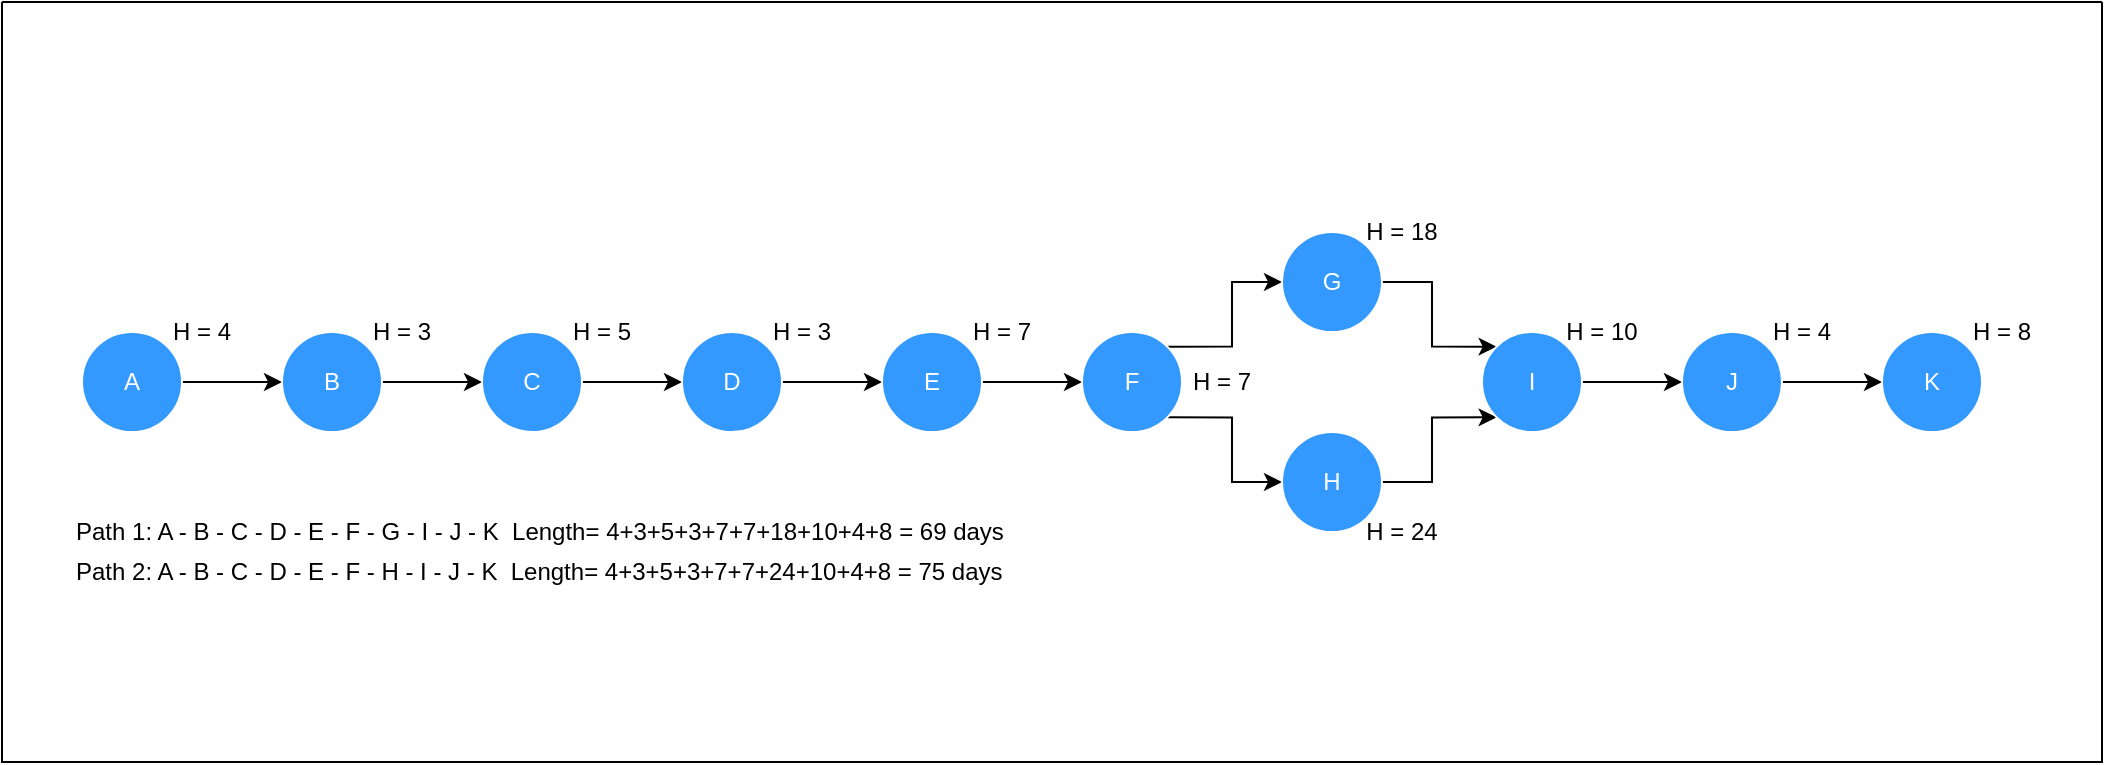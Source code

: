 <mxfile version="26.1.1">
  <diagram name="Page-1" id="itUb8B_-wZjXP-e3GCll">
    <mxGraphModel dx="1120" dy="481" grid="1" gridSize="10" guides="1" tooltips="1" connect="1" arrows="1" fold="1" page="1" pageScale="1" pageWidth="850" pageHeight="1100" math="0" shadow="0">
      <root>
        <mxCell id="0" />
        <mxCell id="1" parent="0" />
        <mxCell id="xFOFcCz3bXLKs6IDTkx5-2" value="" style="swimlane;startSize=0;fillColor=none;" vertex="1" parent="1">
          <mxGeometry x="210" y="100" width="1050" height="380" as="geometry" />
        </mxCell>
        <mxCell id="xFOFcCz3bXLKs6IDTkx5-12" style="edgeStyle=orthogonalEdgeStyle;rounded=0;orthogonalLoop=1;jettySize=auto;html=1;" edge="1" parent="xFOFcCz3bXLKs6IDTkx5-2" source="xFOFcCz3bXLKs6IDTkx5-3" target="xFOFcCz3bXLKs6IDTkx5-40">
          <mxGeometry relative="1" as="geometry">
            <mxPoint x="140" y="190" as="targetPoint" />
          </mxGeometry>
        </mxCell>
        <mxCell id="xFOFcCz3bXLKs6IDTkx5-3" value="&lt;font style=&quot;color: rgb(255, 255, 255);&quot;&gt;A&lt;/font&gt;" style="ellipse;whiteSpace=wrap;html=1;aspect=fixed;fillColor=#3399FF;strokeColor=#FFFFFF;" vertex="1" parent="xFOFcCz3bXLKs6IDTkx5-2">
          <mxGeometry x="40" y="165" width="50" height="50" as="geometry" />
        </mxCell>
        <mxCell id="xFOFcCz3bXLKs6IDTkx5-13" style="edgeStyle=orthogonalEdgeStyle;rounded=0;orthogonalLoop=1;jettySize=auto;html=1;" edge="1" parent="xFOFcCz3bXLKs6IDTkx5-2" source="xFOFcCz3bXLKs6IDTkx5-40" target="xFOFcCz3bXLKs6IDTkx5-41">
          <mxGeometry relative="1" as="geometry">
            <mxPoint x="190" y="190" as="sourcePoint" />
            <mxPoint x="240" y="190" as="targetPoint" />
          </mxGeometry>
        </mxCell>
        <mxCell id="xFOFcCz3bXLKs6IDTkx5-14" style="edgeStyle=orthogonalEdgeStyle;rounded=0;orthogonalLoop=1;jettySize=auto;html=1;" edge="1" parent="xFOFcCz3bXLKs6IDTkx5-2" source="xFOFcCz3bXLKs6IDTkx5-41" target="xFOFcCz3bXLKs6IDTkx5-42">
          <mxGeometry relative="1" as="geometry">
            <mxPoint x="290" y="190" as="sourcePoint" />
            <mxPoint x="340" y="190" as="targetPoint" />
          </mxGeometry>
        </mxCell>
        <mxCell id="xFOFcCz3bXLKs6IDTkx5-15" style="edgeStyle=orthogonalEdgeStyle;rounded=0;orthogonalLoop=1;jettySize=auto;html=1;" edge="1" parent="xFOFcCz3bXLKs6IDTkx5-2" source="xFOFcCz3bXLKs6IDTkx5-42" target="xFOFcCz3bXLKs6IDTkx5-43">
          <mxGeometry relative="1" as="geometry">
            <mxPoint x="390" y="190" as="sourcePoint" />
            <mxPoint x="440" y="190" as="targetPoint" />
          </mxGeometry>
        </mxCell>
        <mxCell id="xFOFcCz3bXLKs6IDTkx5-21" style="edgeStyle=orthogonalEdgeStyle;rounded=0;orthogonalLoop=1;jettySize=auto;html=1;" edge="1" parent="xFOFcCz3bXLKs6IDTkx5-2" source="xFOFcCz3bXLKs6IDTkx5-43" target="xFOFcCz3bXLKs6IDTkx5-44">
          <mxGeometry relative="1" as="geometry">
            <mxPoint x="490" y="190" as="sourcePoint" />
            <mxPoint x="540" y="190" as="targetPoint" />
          </mxGeometry>
        </mxCell>
        <mxCell id="xFOFcCz3bXLKs6IDTkx5-16" value="H = 4" style="text;html=1;align=center;verticalAlign=middle;whiteSpace=wrap;rounded=0;" vertex="1" parent="xFOFcCz3bXLKs6IDTkx5-2">
          <mxGeometry x="70" y="150" width="60" height="30" as="geometry" />
        </mxCell>
        <mxCell id="xFOFcCz3bXLKs6IDTkx5-17" value="H = 3" style="text;html=1;align=center;verticalAlign=middle;whiteSpace=wrap;rounded=0;" vertex="1" parent="xFOFcCz3bXLKs6IDTkx5-2">
          <mxGeometry x="170" y="150" width="60" height="30" as="geometry" />
        </mxCell>
        <mxCell id="xFOFcCz3bXLKs6IDTkx5-18" value="H = 5" style="text;html=1;align=center;verticalAlign=middle;whiteSpace=wrap;rounded=0;" vertex="1" parent="xFOFcCz3bXLKs6IDTkx5-2">
          <mxGeometry x="270" y="150" width="60" height="30" as="geometry" />
        </mxCell>
        <mxCell id="xFOFcCz3bXLKs6IDTkx5-19" value="H = 3" style="text;html=1;align=center;verticalAlign=middle;whiteSpace=wrap;rounded=0;" vertex="1" parent="xFOFcCz3bXLKs6IDTkx5-2">
          <mxGeometry x="370" y="150" width="60" height="30" as="geometry" />
        </mxCell>
        <mxCell id="xFOFcCz3bXLKs6IDTkx5-28" style="edgeStyle=orthogonalEdgeStyle;rounded=0;orthogonalLoop=1;jettySize=auto;html=1;exitX=1;exitY=0;exitDx=0;exitDy=0;" edge="1" parent="xFOFcCz3bXLKs6IDTkx5-2" source="xFOFcCz3bXLKs6IDTkx5-44" target="xFOFcCz3bXLKs6IDTkx5-49">
          <mxGeometry relative="1" as="geometry">
            <mxPoint x="582.678" y="172.322" as="sourcePoint" />
            <mxPoint x="640" y="140" as="targetPoint" />
          </mxGeometry>
        </mxCell>
        <mxCell id="xFOFcCz3bXLKs6IDTkx5-22" value="H = 7" style="text;html=1;align=center;verticalAlign=middle;whiteSpace=wrap;rounded=0;" vertex="1" parent="xFOFcCz3bXLKs6IDTkx5-2">
          <mxGeometry x="470" y="150" width="60" height="30" as="geometry" />
        </mxCell>
        <mxCell id="xFOFcCz3bXLKs6IDTkx5-30" style="edgeStyle=orthogonalEdgeStyle;rounded=0;orthogonalLoop=1;jettySize=auto;html=1;entryX=0;entryY=0;entryDx=0;entryDy=0;" edge="1" parent="xFOFcCz3bXLKs6IDTkx5-2" source="xFOFcCz3bXLKs6IDTkx5-49" target="xFOFcCz3bXLKs6IDTkx5-47">
          <mxGeometry relative="1" as="geometry">
            <mxPoint x="690" y="140" as="sourcePoint" />
            <mxPoint x="747.322" y="172.322" as="targetPoint" />
          </mxGeometry>
        </mxCell>
        <mxCell id="xFOFcCz3bXLKs6IDTkx5-31" style="edgeStyle=orthogonalEdgeStyle;rounded=0;orthogonalLoop=1;jettySize=auto;html=1;entryX=0;entryY=1;entryDx=0;entryDy=0;" edge="1" parent="xFOFcCz3bXLKs6IDTkx5-2" source="xFOFcCz3bXLKs6IDTkx5-48" target="xFOFcCz3bXLKs6IDTkx5-47">
          <mxGeometry relative="1" as="geometry">
            <mxPoint x="690" y="240" as="sourcePoint" />
            <mxPoint x="747.322" y="207.678" as="targetPoint" />
          </mxGeometry>
        </mxCell>
        <mxCell id="xFOFcCz3bXLKs6IDTkx5-32" style="edgeStyle=orthogonalEdgeStyle;rounded=0;orthogonalLoop=1;jettySize=auto;html=1;" edge="1" parent="xFOFcCz3bXLKs6IDTkx5-2" source="xFOFcCz3bXLKs6IDTkx5-47" target="xFOFcCz3bXLKs6IDTkx5-46">
          <mxGeometry relative="1" as="geometry">
            <mxPoint x="790" y="190" as="sourcePoint" />
            <mxPoint x="840" y="190" as="targetPoint" />
          </mxGeometry>
        </mxCell>
        <mxCell id="xFOFcCz3bXLKs6IDTkx5-33" style="edgeStyle=orthogonalEdgeStyle;rounded=0;orthogonalLoop=1;jettySize=auto;html=1;" edge="1" parent="xFOFcCz3bXLKs6IDTkx5-2" source="xFOFcCz3bXLKs6IDTkx5-46" target="xFOFcCz3bXLKs6IDTkx5-45">
          <mxGeometry relative="1" as="geometry">
            <mxPoint x="890" y="190" as="sourcePoint" />
            <mxPoint x="940" y="190" as="targetPoint" />
          </mxGeometry>
        </mxCell>
        <mxCell id="xFOFcCz3bXLKs6IDTkx5-34" value="H = 7" style="text;html=1;align=center;verticalAlign=middle;whiteSpace=wrap;rounded=0;" vertex="1" parent="xFOFcCz3bXLKs6IDTkx5-2">
          <mxGeometry x="580" y="175" width="60" height="30" as="geometry" />
        </mxCell>
        <mxCell id="xFOFcCz3bXLKs6IDTkx5-35" value="H = 18" style="text;html=1;align=center;verticalAlign=middle;whiteSpace=wrap;rounded=0;" vertex="1" parent="xFOFcCz3bXLKs6IDTkx5-2">
          <mxGeometry x="670" y="100" width="60" height="30" as="geometry" />
        </mxCell>
        <mxCell id="xFOFcCz3bXLKs6IDTkx5-36" value="H = 24" style="text;html=1;align=center;verticalAlign=middle;whiteSpace=wrap;rounded=0;" vertex="1" parent="xFOFcCz3bXLKs6IDTkx5-2">
          <mxGeometry x="670" y="250" width="60" height="30" as="geometry" />
        </mxCell>
        <mxCell id="xFOFcCz3bXLKs6IDTkx5-37" value="H = 10" style="text;html=1;align=center;verticalAlign=middle;whiteSpace=wrap;rounded=0;" vertex="1" parent="xFOFcCz3bXLKs6IDTkx5-2">
          <mxGeometry x="770" y="150" width="60" height="30" as="geometry" />
        </mxCell>
        <mxCell id="xFOFcCz3bXLKs6IDTkx5-38" value="H = 4" style="text;html=1;align=center;verticalAlign=middle;whiteSpace=wrap;rounded=0;" vertex="1" parent="xFOFcCz3bXLKs6IDTkx5-2">
          <mxGeometry x="870" y="150" width="60" height="30" as="geometry" />
        </mxCell>
        <mxCell id="xFOFcCz3bXLKs6IDTkx5-39" value="H = 8" style="text;html=1;align=center;verticalAlign=middle;whiteSpace=wrap;rounded=0;" vertex="1" parent="xFOFcCz3bXLKs6IDTkx5-2">
          <mxGeometry x="970" y="150" width="60" height="30" as="geometry" />
        </mxCell>
        <mxCell id="xFOFcCz3bXLKs6IDTkx5-40" value="&lt;font style=&quot;color: rgb(255, 255, 255);&quot;&gt;B&lt;/font&gt;" style="ellipse;whiteSpace=wrap;html=1;aspect=fixed;fillColor=#3399FF;strokeColor=#FFFFFF;" vertex="1" parent="xFOFcCz3bXLKs6IDTkx5-2">
          <mxGeometry x="140" y="165" width="50" height="50" as="geometry" />
        </mxCell>
        <mxCell id="xFOFcCz3bXLKs6IDTkx5-41" value="&lt;font style=&quot;color: rgb(255, 255, 255);&quot;&gt;C&lt;/font&gt;" style="ellipse;whiteSpace=wrap;html=1;aspect=fixed;fillColor=#3399FF;strokeColor=#FFFFFF;" vertex="1" parent="xFOFcCz3bXLKs6IDTkx5-2">
          <mxGeometry x="240" y="165" width="50" height="50" as="geometry" />
        </mxCell>
        <mxCell id="xFOFcCz3bXLKs6IDTkx5-42" value="&lt;font style=&quot;color: rgb(255, 255, 255);&quot;&gt;D&lt;/font&gt;" style="ellipse;whiteSpace=wrap;html=1;aspect=fixed;fillColor=#3399FF;strokeColor=#FFFFFF;" vertex="1" parent="xFOFcCz3bXLKs6IDTkx5-2">
          <mxGeometry x="340" y="165" width="50" height="50" as="geometry" />
        </mxCell>
        <mxCell id="xFOFcCz3bXLKs6IDTkx5-43" value="&lt;font style=&quot;color: rgb(255, 255, 255);&quot;&gt;E&lt;/font&gt;" style="ellipse;whiteSpace=wrap;html=1;aspect=fixed;fillColor=#3399FF;strokeColor=#FFFFFF;" vertex="1" parent="xFOFcCz3bXLKs6IDTkx5-2">
          <mxGeometry x="440" y="165" width="50" height="50" as="geometry" />
        </mxCell>
        <mxCell id="xFOFcCz3bXLKs6IDTkx5-50" style="edgeStyle=orthogonalEdgeStyle;rounded=0;orthogonalLoop=1;jettySize=auto;html=1;entryX=0;entryY=0.5;entryDx=0;entryDy=0;exitX=1;exitY=1;exitDx=0;exitDy=0;" edge="1" parent="xFOFcCz3bXLKs6IDTkx5-2" source="xFOFcCz3bXLKs6IDTkx5-44" target="xFOFcCz3bXLKs6IDTkx5-48">
          <mxGeometry relative="1" as="geometry" />
        </mxCell>
        <mxCell id="xFOFcCz3bXLKs6IDTkx5-44" value="&lt;font style=&quot;color: rgb(255, 255, 255);&quot;&gt;F&lt;/font&gt;" style="ellipse;whiteSpace=wrap;html=1;aspect=fixed;fillColor=#3399FF;strokeColor=#FFFFFF;" vertex="1" parent="xFOFcCz3bXLKs6IDTkx5-2">
          <mxGeometry x="540" y="165" width="50" height="50" as="geometry" />
        </mxCell>
        <mxCell id="xFOFcCz3bXLKs6IDTkx5-49" value="&lt;font style=&quot;color: rgb(255, 255, 255);&quot;&gt;G&lt;/font&gt;" style="ellipse;whiteSpace=wrap;html=1;aspect=fixed;fillColor=#3399FF;strokeColor=#FFFFFF;" vertex="1" parent="xFOFcCz3bXLKs6IDTkx5-2">
          <mxGeometry x="640" y="115" width="50" height="50" as="geometry" />
        </mxCell>
        <mxCell id="xFOFcCz3bXLKs6IDTkx5-48" value="&lt;font color=&quot;#ffffff&quot;&gt;H&lt;/font&gt;" style="ellipse;whiteSpace=wrap;html=1;aspect=fixed;fillColor=#3399FF;strokeColor=#FFFFFF;" vertex="1" parent="xFOFcCz3bXLKs6IDTkx5-2">
          <mxGeometry x="640" y="215" width="50" height="50" as="geometry" />
        </mxCell>
        <mxCell id="xFOFcCz3bXLKs6IDTkx5-47" value="&lt;font style=&quot;color: rgb(255, 255, 255);&quot;&gt;I&lt;/font&gt;" style="ellipse;whiteSpace=wrap;html=1;aspect=fixed;fillColor=#3399FF;strokeColor=#FFFFFF;" vertex="1" parent="xFOFcCz3bXLKs6IDTkx5-2">
          <mxGeometry x="740" y="165" width="50" height="50" as="geometry" />
        </mxCell>
        <mxCell id="xFOFcCz3bXLKs6IDTkx5-46" value="&lt;font style=&quot;color: rgb(255, 255, 255);&quot;&gt;J&lt;/font&gt;" style="ellipse;whiteSpace=wrap;html=1;aspect=fixed;fillColor=#3399FF;strokeColor=#FFFFFF;" vertex="1" parent="xFOFcCz3bXLKs6IDTkx5-2">
          <mxGeometry x="840" y="165" width="50" height="50" as="geometry" />
        </mxCell>
        <mxCell id="xFOFcCz3bXLKs6IDTkx5-45" value="&lt;font color=&quot;#ffffff&quot;&gt;K&lt;/font&gt;" style="ellipse;whiteSpace=wrap;html=1;aspect=fixed;fillColor=#3399FF;strokeColor=#FFFFFF;" vertex="1" parent="xFOFcCz3bXLKs6IDTkx5-2">
          <mxGeometry x="940" y="165" width="50" height="50" as="geometry" />
        </mxCell>
        <mxCell id="xFOFcCz3bXLKs6IDTkx5-51" value="Path 1: A - B - C - D - E - F - G - I - J - K&amp;nbsp; Length= 4+3+5+3+7+7+18+10+4+8 = 69 days&amp;nbsp;" style="text;html=1;align=left;verticalAlign=middle;whiteSpace=wrap;rounded=0;" vertex="1" parent="xFOFcCz3bXLKs6IDTkx5-2">
          <mxGeometry x="35" y="250" width="475" height="30" as="geometry" />
        </mxCell>
        <mxCell id="xFOFcCz3bXLKs6IDTkx5-52" value="Path 2: A - B - C - D - E - F - H - I - J - K&amp;nbsp; Length= 4+3+5+3+7+7+24+10+4+8 = 75 days&amp;nbsp;" style="text;html=1;align=left;verticalAlign=middle;whiteSpace=wrap;rounded=0;" vertex="1" parent="xFOFcCz3bXLKs6IDTkx5-2">
          <mxGeometry x="35" y="270" width="475" height="30" as="geometry" />
        </mxCell>
      </root>
    </mxGraphModel>
  </diagram>
</mxfile>
